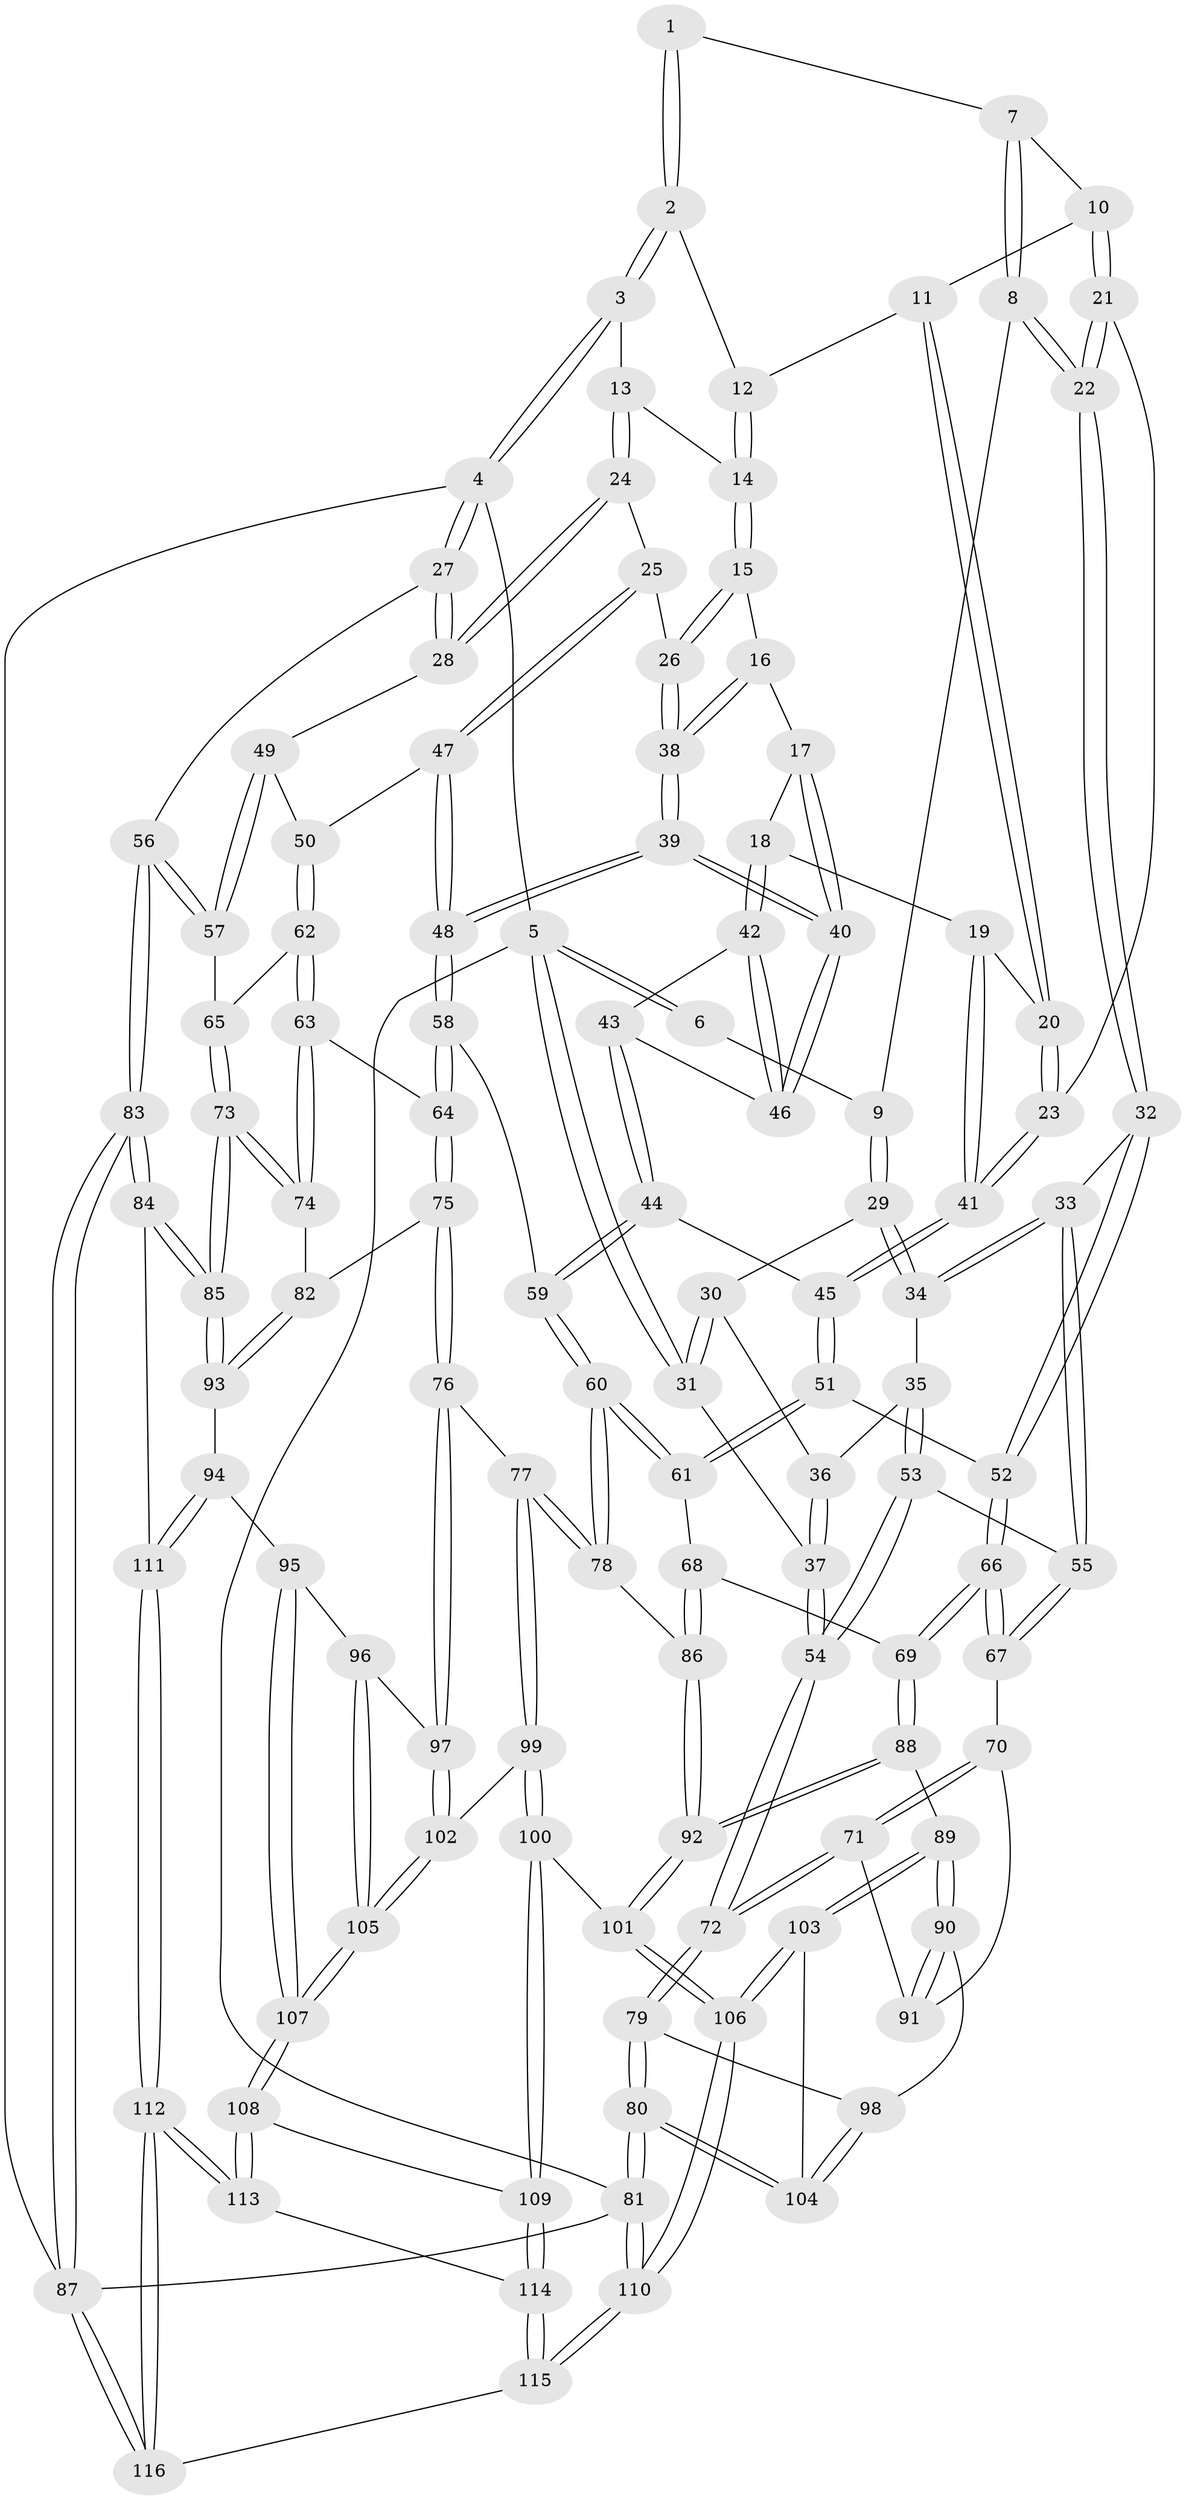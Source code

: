 // Generated by graph-tools (version 1.1) at 2025/03/03/09/25 03:03:29]
// undirected, 116 vertices, 287 edges
graph export_dot {
graph [start="1"]
  node [color=gray90,style=filled];
  1 [pos="+0.1968028333545683+0"];
  2 [pos="+0.6313788111026498+0"];
  3 [pos="+1+0"];
  4 [pos="+1+0"];
  5 [pos="+0+0"];
  6 [pos="+0.09722129865506676+0"];
  7 [pos="+0.27852622824601886+0"];
  8 [pos="+0.2570691142709776+0.14265880956861735"];
  9 [pos="+0.11435370168988883+0.11116817150486516"];
  10 [pos="+0.38866915353320963+0.07416357416073927"];
  11 [pos="+0.513138941841319+0.021736730321665565"];
  12 [pos="+0.6297294935907458+0"];
  13 [pos="+0.822145922434451+0.0939135586097866"];
  14 [pos="+0.6924478044163358+0.027942779152733598"];
  15 [pos="+0.6667708013312917+0.14633127703735654"];
  16 [pos="+0.6641135583076407+0.14842410375694004"];
  17 [pos="+0.6296863069748159+0.172767714430058"];
  18 [pos="+0.5599902838153669+0.19089537466568543"];
  19 [pos="+0.5548167407693221+0.18991752461276623"];
  20 [pos="+0.5102440413093041+0.15822509666181156"];
  21 [pos="+0.37415666950441834+0.18205644717252906"];
  22 [pos="+0.3148617260751742+0.222810235882325"];
  23 [pos="+0.40181998953445813+0.18382979498002158"];
  24 [pos="+0.8567129795243437+0.13402408056973897"];
  25 [pos="+0.7686078104783933+0.21731960649159954"];
  26 [pos="+0.7094126450804049+0.18538842858513424"];
  27 [pos="+1+0.07578491774128206"];
  28 [pos="+0.9535282961657982+0.16451527837665966"];
  29 [pos="+0.10003016885594387+0.13510195566357977"];
  30 [pos="+0.06968945877718068+0.1414791335215238"];
  31 [pos="+0+0.1146749935810377"];
  32 [pos="+0.2880243659611264+0.3045208835083438"];
  33 [pos="+0.27041555965183145+0.31139091117983525"];
  34 [pos="+0.12688552764391636+0.24946514455552152"];
  35 [pos="+0.09503514479180646+0.2689339467060643"];
  36 [pos="+0.01860366241154856+0.21828956061820667"];
  37 [pos="+0+0.3064901762398348"];
  38 [pos="+0.6851718649438686+0.3291462501270675"];
  39 [pos="+0.6830734469134077+0.34994339546308123"];
  40 [pos="+0.649122449957115+0.3298286278921095"];
  41 [pos="+0.4903086538036875+0.27959133322883184"];
  42 [pos="+0.5606808911083336+0.1945702354076674"];
  43 [pos="+0.5655584644714253+0.32870082789627225"];
  44 [pos="+0.5342419216957557+0.34263468898747856"];
  45 [pos="+0.4880221416057031+0.340047633778298"];
  46 [pos="+0.6328547863735635+0.32745009549291376"];
  47 [pos="+0.805238449868995+0.3370431377079149"];
  48 [pos="+0.6924684796021385+0.35886332294644335"];
  49 [pos="+0.8726580123814563+0.2846306157157358"];
  50 [pos="+0.8055950897966707+0.33717185187260995"];
  51 [pos="+0.4083180485372359+0.38841854335369486"];
  52 [pos="+0.3802003434100974+0.3744169867742108"];
  53 [pos="+0+0.39673712259511545"];
  54 [pos="+0+0.4358557987742759"];
  55 [pos="+0.18635300923283377+0.4286114873965905"];
  56 [pos="+1+0.3972931966255367"];
  57 [pos="+1+0.40299732274836947"];
  58 [pos="+0.6669632866330831+0.42782903810885226"];
  59 [pos="+0.5953198423441833+0.47637684623072585"];
  60 [pos="+0.5363783932241456+0.5617239883724291"];
  61 [pos="+0.4541550338704885+0.5103958888635017"];
  62 [pos="+0.871598702983432+0.4434631500624108"];
  63 [pos="+0.8697063393796134+0.44728106102468757"];
  64 [pos="+0.7514157511009941+0.5217088568652546"];
  65 [pos="+0.9227725427340205+0.43991120953525575"];
  66 [pos="+0.24843773340874764+0.5747233507229066"];
  67 [pos="+0.20765519163372959+0.5521460796650479"];
  68 [pos="+0.32693223451468656+0.5754995783337841"];
  69 [pos="+0.26921743930124575+0.5920999239189932"];
  70 [pos="+0.16379087376786175+0.5726748493639974"];
  71 [pos="+0+0.541067247705803"];
  72 [pos="+0+0.5325278226410005"];
  73 [pos="+0.9994299391981225+0.6830746283739828"];
  74 [pos="+0.8855426007222409+0.5944026583660599"];
  75 [pos="+0.721153704814708+0.6317055157195697"];
  76 [pos="+0.5865953036882094+0.635673120164978"];
  77 [pos="+0.5655058783521395+0.6275816874329575"];
  78 [pos="+0.5604955872646499+0.6235895422404067"];
  79 [pos="+0+0.5617927651294405"];
  80 [pos="+0+1"];
  81 [pos="+0+1"];
  82 [pos="+0.7261229376957761+0.6351161787011855"];
  83 [pos="+1+0.7884587593797776"];
  84 [pos="+1+0.7732507710991252"];
  85 [pos="+1+0.7394767017611692"];
  86 [pos="+0.4471256308261991+0.6877896929502616"];
  87 [pos="+1+1"];
  88 [pos="+0.284139863771402+0.7040216462509984"];
  89 [pos="+0.21731682717574982+0.7519570310920933"];
  90 [pos="+0.11472173524240989+0.7067833377454503"];
  91 [pos="+0.12542019244791383+0.6627275096252281"];
  92 [pos="+0.3711676927796597+0.7551081740320096"];
  93 [pos="+0.7312597575574739+0.6444867686301133"];
  94 [pos="+0.7931638719081886+0.8040949171881056"];
  95 [pos="+0.7452964291325777+0.8088194368751626"];
  96 [pos="+0.6344437681561165+0.7740217662871821"];
  97 [pos="+0.6230180175026392+0.75262640934264"];
  98 [pos="+0.08448345715207782+0.7206109914097901"];
  99 [pos="+0.520907195739659+0.7933773308951303"];
  100 [pos="+0.43867392498672064+0.8462393228369266"];
  101 [pos="+0.38591043854507434+0.810791881727267"];
  102 [pos="+0.5564807557333243+0.8174960310604709"];
  103 [pos="+0.19582766258224213+0.8354935930726175"];
  104 [pos="+0.06172757851042052+0.8156838598613241"];
  105 [pos="+0.6069620064764224+0.8843853399999847"];
  106 [pos="+0.23788453078151703+0.9495458190821324"];
  107 [pos="+0.6082788031816642+0.8916718159591962"];
  108 [pos="+0.6068640473907505+0.8986106149141854"];
  109 [pos="+0.4593079754242502+0.8909706695764289"];
  110 [pos="+0.19023162585325312+1"];
  111 [pos="+0.8450468269763926+0.8438804130405004"];
  112 [pos="+0.7102557179604225+1"];
  113 [pos="+0.670671325293303+1"];
  114 [pos="+0.45565033067698757+0.9103691776511621"];
  115 [pos="+0.3572487210838207+1"];
  116 [pos="+0.7076585314127086+1"];
  1 -- 2;
  1 -- 2;
  1 -- 7;
  2 -- 3;
  2 -- 3;
  2 -- 12;
  3 -- 4;
  3 -- 4;
  3 -- 13;
  4 -- 5;
  4 -- 27;
  4 -- 27;
  4 -- 87;
  5 -- 6;
  5 -- 6;
  5 -- 31;
  5 -- 31;
  5 -- 81;
  6 -- 9;
  7 -- 8;
  7 -- 8;
  7 -- 10;
  8 -- 9;
  8 -- 22;
  8 -- 22;
  9 -- 29;
  9 -- 29;
  10 -- 11;
  10 -- 21;
  10 -- 21;
  11 -- 12;
  11 -- 20;
  11 -- 20;
  12 -- 14;
  12 -- 14;
  13 -- 14;
  13 -- 24;
  13 -- 24;
  14 -- 15;
  14 -- 15;
  15 -- 16;
  15 -- 26;
  15 -- 26;
  16 -- 17;
  16 -- 38;
  16 -- 38;
  17 -- 18;
  17 -- 40;
  17 -- 40;
  18 -- 19;
  18 -- 42;
  18 -- 42;
  19 -- 20;
  19 -- 41;
  19 -- 41;
  20 -- 23;
  20 -- 23;
  21 -- 22;
  21 -- 22;
  21 -- 23;
  22 -- 32;
  22 -- 32;
  23 -- 41;
  23 -- 41;
  24 -- 25;
  24 -- 28;
  24 -- 28;
  25 -- 26;
  25 -- 47;
  25 -- 47;
  26 -- 38;
  26 -- 38;
  27 -- 28;
  27 -- 28;
  27 -- 56;
  28 -- 49;
  29 -- 30;
  29 -- 34;
  29 -- 34;
  30 -- 31;
  30 -- 31;
  30 -- 36;
  31 -- 37;
  32 -- 33;
  32 -- 52;
  32 -- 52;
  33 -- 34;
  33 -- 34;
  33 -- 55;
  33 -- 55;
  34 -- 35;
  35 -- 36;
  35 -- 53;
  35 -- 53;
  36 -- 37;
  36 -- 37;
  37 -- 54;
  37 -- 54;
  38 -- 39;
  38 -- 39;
  39 -- 40;
  39 -- 40;
  39 -- 48;
  39 -- 48;
  40 -- 46;
  40 -- 46;
  41 -- 45;
  41 -- 45;
  42 -- 43;
  42 -- 46;
  42 -- 46;
  43 -- 44;
  43 -- 44;
  43 -- 46;
  44 -- 45;
  44 -- 59;
  44 -- 59;
  45 -- 51;
  45 -- 51;
  47 -- 48;
  47 -- 48;
  47 -- 50;
  48 -- 58;
  48 -- 58;
  49 -- 50;
  49 -- 57;
  49 -- 57;
  50 -- 62;
  50 -- 62;
  51 -- 52;
  51 -- 61;
  51 -- 61;
  52 -- 66;
  52 -- 66;
  53 -- 54;
  53 -- 54;
  53 -- 55;
  54 -- 72;
  54 -- 72;
  55 -- 67;
  55 -- 67;
  56 -- 57;
  56 -- 57;
  56 -- 83;
  56 -- 83;
  57 -- 65;
  58 -- 59;
  58 -- 64;
  58 -- 64;
  59 -- 60;
  59 -- 60;
  60 -- 61;
  60 -- 61;
  60 -- 78;
  60 -- 78;
  61 -- 68;
  62 -- 63;
  62 -- 63;
  62 -- 65;
  63 -- 64;
  63 -- 74;
  63 -- 74;
  64 -- 75;
  64 -- 75;
  65 -- 73;
  65 -- 73;
  66 -- 67;
  66 -- 67;
  66 -- 69;
  66 -- 69;
  67 -- 70;
  68 -- 69;
  68 -- 86;
  68 -- 86;
  69 -- 88;
  69 -- 88;
  70 -- 71;
  70 -- 71;
  70 -- 91;
  71 -- 72;
  71 -- 72;
  71 -- 91;
  72 -- 79;
  72 -- 79;
  73 -- 74;
  73 -- 74;
  73 -- 85;
  73 -- 85;
  74 -- 82;
  75 -- 76;
  75 -- 76;
  75 -- 82;
  76 -- 77;
  76 -- 97;
  76 -- 97;
  77 -- 78;
  77 -- 78;
  77 -- 99;
  77 -- 99;
  78 -- 86;
  79 -- 80;
  79 -- 80;
  79 -- 98;
  80 -- 81;
  80 -- 81;
  80 -- 104;
  80 -- 104;
  81 -- 110;
  81 -- 110;
  81 -- 87;
  82 -- 93;
  82 -- 93;
  83 -- 84;
  83 -- 84;
  83 -- 87;
  83 -- 87;
  84 -- 85;
  84 -- 85;
  84 -- 111;
  85 -- 93;
  85 -- 93;
  86 -- 92;
  86 -- 92;
  87 -- 116;
  87 -- 116;
  88 -- 89;
  88 -- 92;
  88 -- 92;
  89 -- 90;
  89 -- 90;
  89 -- 103;
  89 -- 103;
  90 -- 91;
  90 -- 91;
  90 -- 98;
  92 -- 101;
  92 -- 101;
  93 -- 94;
  94 -- 95;
  94 -- 111;
  94 -- 111;
  95 -- 96;
  95 -- 107;
  95 -- 107;
  96 -- 97;
  96 -- 105;
  96 -- 105;
  97 -- 102;
  97 -- 102;
  98 -- 104;
  98 -- 104;
  99 -- 100;
  99 -- 100;
  99 -- 102;
  100 -- 101;
  100 -- 109;
  100 -- 109;
  101 -- 106;
  101 -- 106;
  102 -- 105;
  102 -- 105;
  103 -- 104;
  103 -- 106;
  103 -- 106;
  105 -- 107;
  105 -- 107;
  106 -- 110;
  106 -- 110;
  107 -- 108;
  107 -- 108;
  108 -- 109;
  108 -- 113;
  108 -- 113;
  109 -- 114;
  109 -- 114;
  110 -- 115;
  110 -- 115;
  111 -- 112;
  111 -- 112;
  112 -- 113;
  112 -- 113;
  112 -- 116;
  112 -- 116;
  113 -- 114;
  114 -- 115;
  114 -- 115;
  115 -- 116;
}
